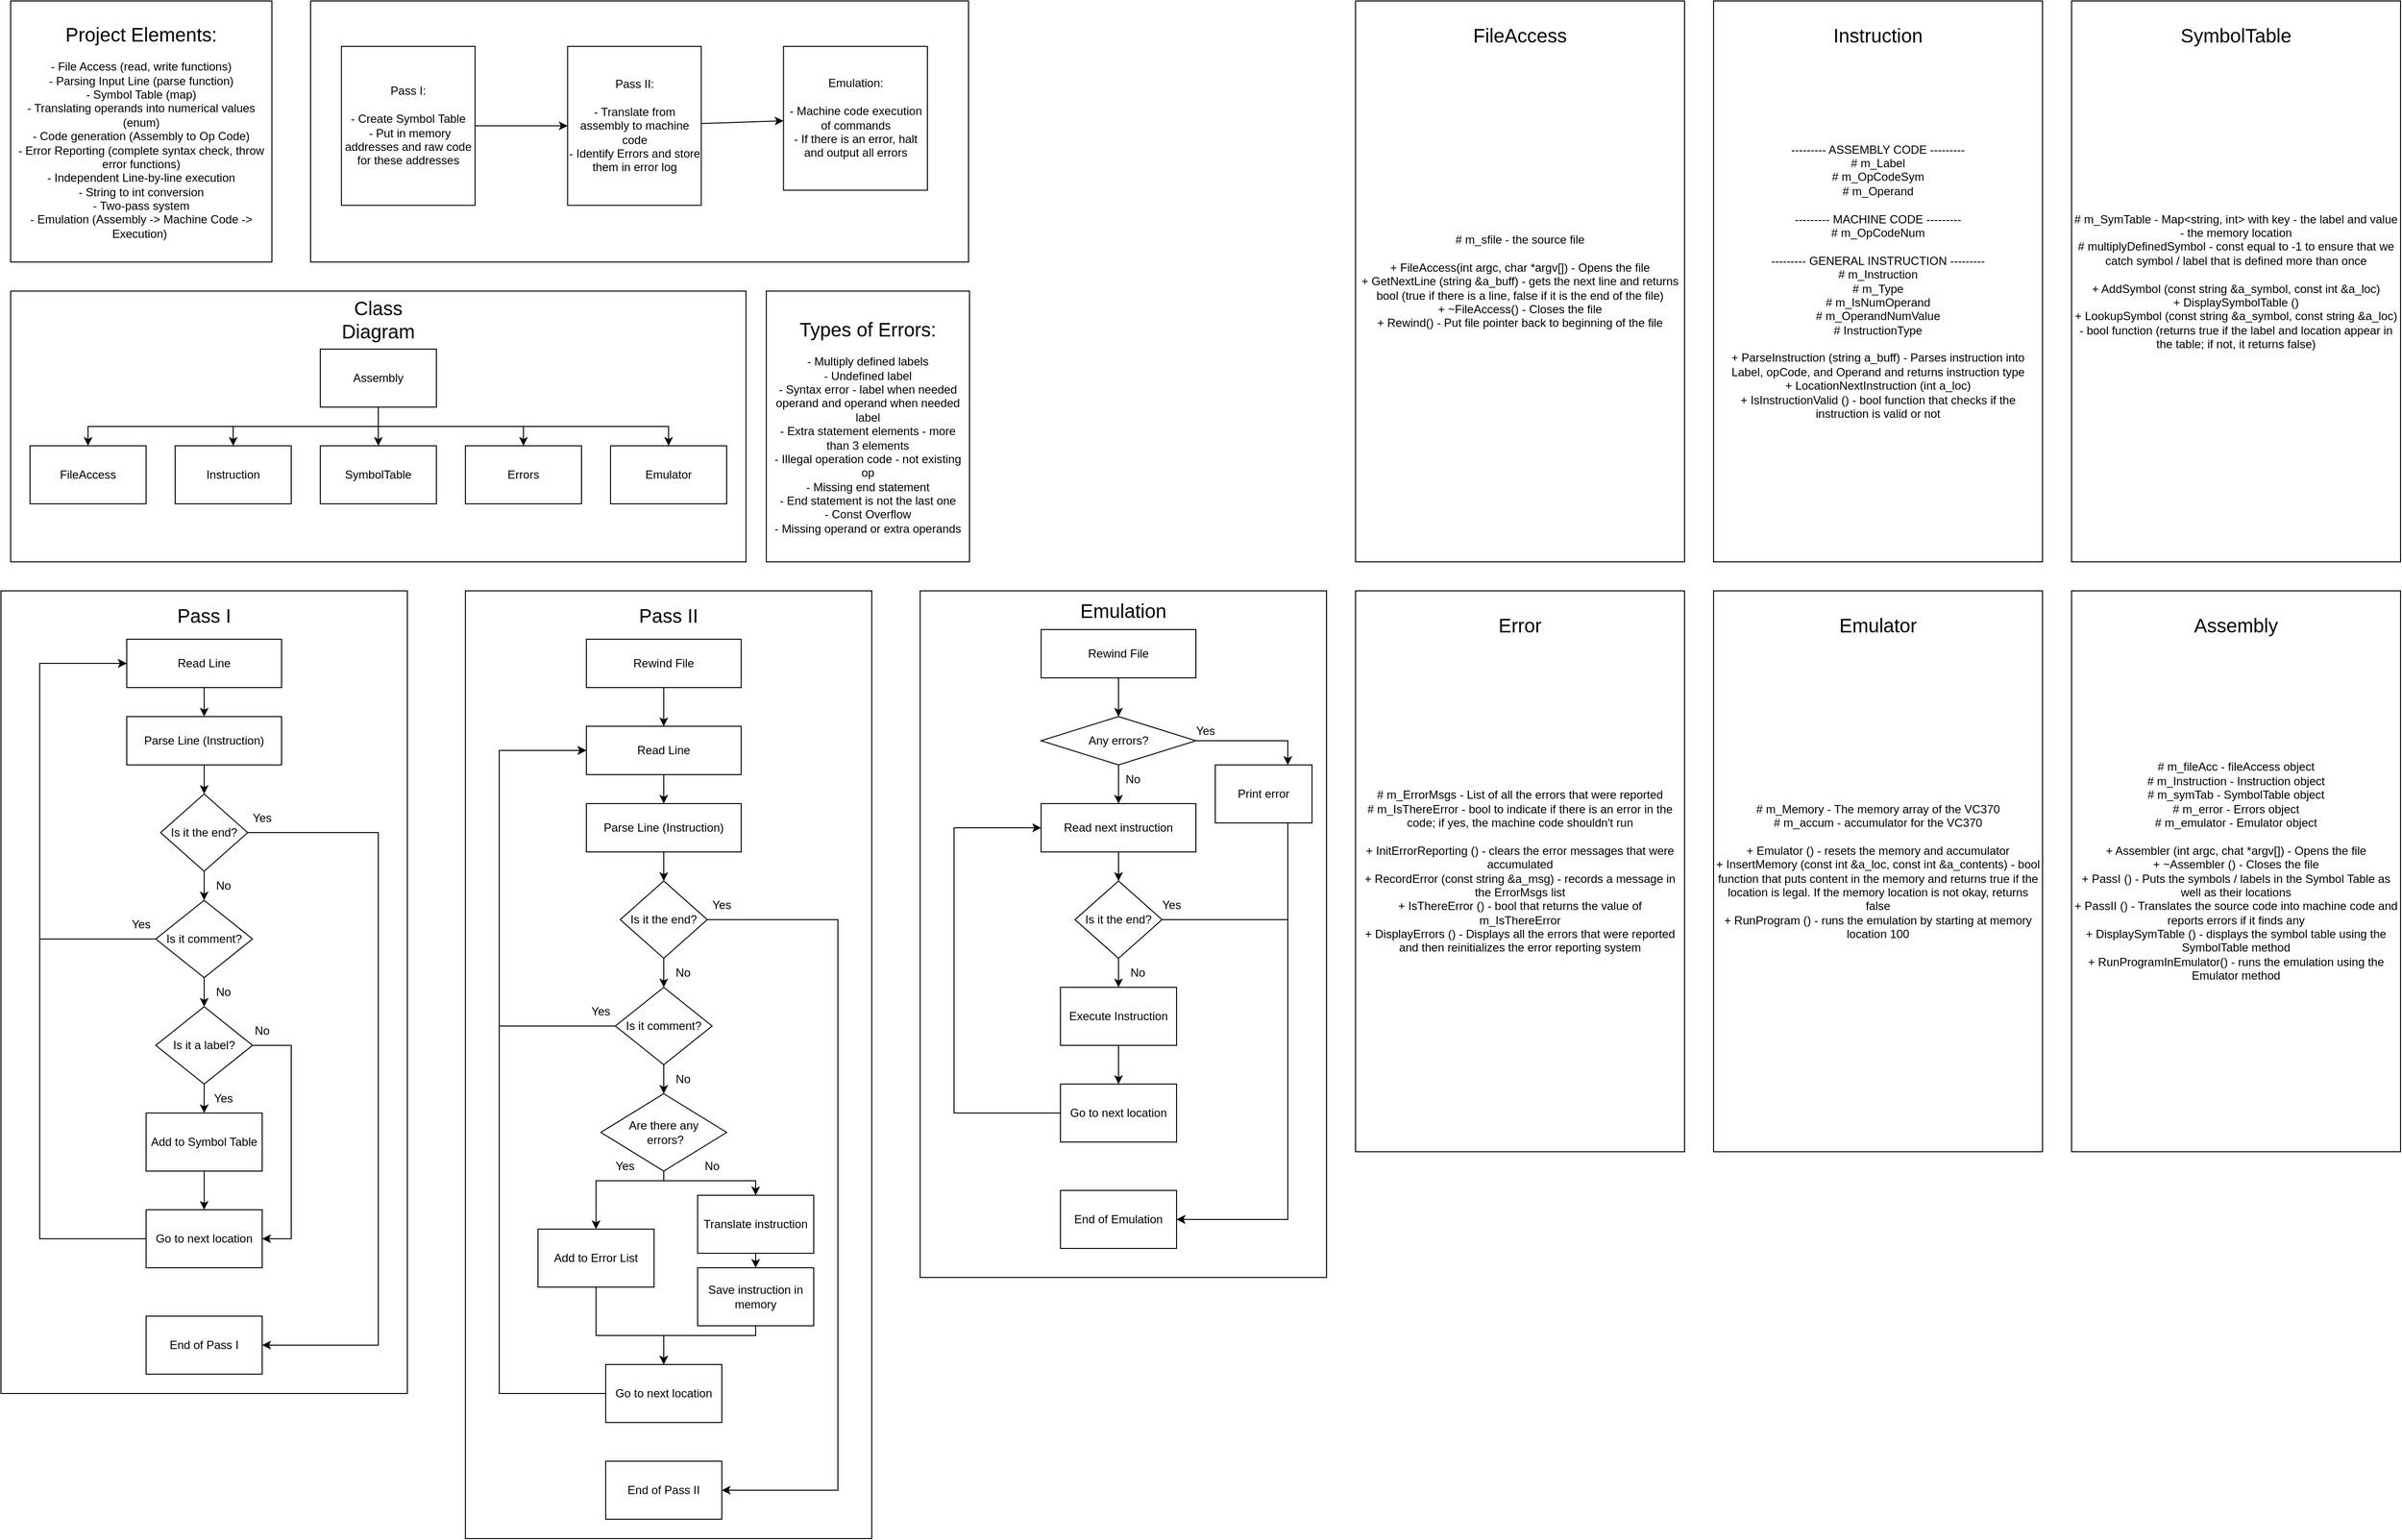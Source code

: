 <mxfile version="22.0.8" type="github">
  <diagram name="Page-1" id="WOOYxGxmAVnwyaf9KgKC">
    <mxGraphModel dx="2800" dy="1647" grid="1" gridSize="10" guides="1" tooltips="1" connect="1" arrows="1" fold="1" page="1" pageScale="1" pageWidth="850" pageHeight="1100" math="0" shadow="0">
      <root>
        <mxCell id="0" />
        <mxCell id="1" parent="0" />
        <mxCell id="BRLun8AiaISg7UxHLUC3-3" value="# m_sfile - the source file&lt;br&gt;&lt;br&gt;+ FileAccess(int argc, char *argv[]) - Opens the file&lt;br&gt;+ GetNextLine (string &amp;amp;a_buff) - gets the next line and returns bool (true if there is a line, false if it is the end of the file)&lt;br&gt;+ ~FileAccess() - Closes the file&lt;br&gt;+ Rewind() - Put file pointer back to beginning of the file&lt;br&gt;" style="rounded=0;whiteSpace=wrap;html=1;" vertex="1" parent="1">
          <mxGeometry x="1440" y="30" width="340" height="580" as="geometry" />
        </mxCell>
        <mxCell id="V5sZV8SHYDdwcoLCBRRb-1" value="&lt;font style=&quot;font-size: 20px;&quot;&gt;Project Elements:&lt;/font&gt;&lt;br&gt;&lt;br&gt;- File Access (read, write functions)&lt;br&gt;- Parsing Input Line (parse function)&lt;br&gt;- Symbol Table (map)&lt;br&gt;- Translating operands into numerical values (enum)&lt;br&gt;- Code generation (Assembly to Op Code)&lt;br&gt;- Error Reporting (complete syntax check, throw error functions)&lt;br&gt;- Independent Line-by-line execution&lt;br&gt;- String to int conversion&lt;br&gt;- Two-pass system&lt;br&gt;- Emulation (Assembly -&amp;gt; Machine Code -&amp;gt; Execution)&amp;nbsp;" style="whiteSpace=wrap;html=1;aspect=fixed;" parent="1" vertex="1">
          <mxGeometry x="50" y="30" width="270" height="270" as="geometry" />
        </mxCell>
        <mxCell id="qyVeD-U7BfDSGG9qNvsf-12" value="" style="group" parent="1" vertex="1" connectable="0">
          <mxGeometry x="50" y="330" width="760" height="280" as="geometry" />
        </mxCell>
        <mxCell id="xLAUctuhnyuc8-PmewIR-9" value="" style="rounded=0;whiteSpace=wrap;html=1;" parent="qyVeD-U7BfDSGG9qNvsf-12" vertex="1">
          <mxGeometry width="760" height="280" as="geometry" />
        </mxCell>
        <mxCell id="xLAUctuhnyuc8-PmewIR-10" value="&lt;font style=&quot;font-size: 20px;&quot;&gt;Class&lt;br style=&quot;font-size: 20px;&quot;&gt;Diagram&lt;/font&gt;" style="text;html=1;strokeColor=none;fillColor=none;align=center;verticalAlign=middle;whiteSpace=wrap;rounded=0;fontSize=20;" parent="qyVeD-U7BfDSGG9qNvsf-12" vertex="1">
          <mxGeometry x="345" y="14" width="70" height="30" as="geometry" />
        </mxCell>
        <mxCell id="qyVeD-U7BfDSGG9qNvsf-1" value="Assembly" style="rounded=0;whiteSpace=wrap;html=1;" parent="qyVeD-U7BfDSGG9qNvsf-12" vertex="1">
          <mxGeometry x="320" y="60" width="120" height="60" as="geometry" />
        </mxCell>
        <mxCell id="qyVeD-U7BfDSGG9qNvsf-2" value="FileAccess" style="rounded=0;whiteSpace=wrap;html=1;" parent="qyVeD-U7BfDSGG9qNvsf-12" vertex="1">
          <mxGeometry x="20" y="160" width="120" height="60" as="geometry" />
        </mxCell>
        <mxCell id="qyVeD-U7BfDSGG9qNvsf-3" value="Instruction" style="rounded=0;whiteSpace=wrap;html=1;" parent="qyVeD-U7BfDSGG9qNvsf-12" vertex="1">
          <mxGeometry x="170" y="160" width="120" height="60" as="geometry" />
        </mxCell>
        <mxCell id="qyVeD-U7BfDSGG9qNvsf-4" value="SymbolTable" style="rounded=0;whiteSpace=wrap;html=1;" parent="qyVeD-U7BfDSGG9qNvsf-12" vertex="1">
          <mxGeometry x="320" y="160" width="120" height="60" as="geometry" />
        </mxCell>
        <mxCell id="qyVeD-U7BfDSGG9qNvsf-5" value="Errors" style="rounded=0;whiteSpace=wrap;html=1;" parent="qyVeD-U7BfDSGG9qNvsf-12" vertex="1">
          <mxGeometry x="470" y="160" width="120" height="60" as="geometry" />
        </mxCell>
        <mxCell id="qyVeD-U7BfDSGG9qNvsf-6" value="Emulator" style="rounded=0;whiteSpace=wrap;html=1;" parent="qyVeD-U7BfDSGG9qNvsf-12" vertex="1">
          <mxGeometry x="620" y="160" width="120" height="60" as="geometry" />
        </mxCell>
        <mxCell id="qyVeD-U7BfDSGG9qNvsf-7" value="" style="endArrow=classic;html=1;rounded=0;exitX=0.5;exitY=1;exitDx=0;exitDy=0;entryX=0.5;entryY=0;entryDx=0;entryDy=0;" parent="qyVeD-U7BfDSGG9qNvsf-12" source="qyVeD-U7BfDSGG9qNvsf-1" target="qyVeD-U7BfDSGG9qNvsf-4" edge="1">
          <mxGeometry width="50" height="50" relative="1" as="geometry">
            <mxPoint x="460" y="190" as="sourcePoint" />
            <mxPoint x="510" y="140" as="targetPoint" />
          </mxGeometry>
        </mxCell>
        <mxCell id="qyVeD-U7BfDSGG9qNvsf-8" value="" style="endArrow=classic;html=1;rounded=0;entryX=0.5;entryY=0;entryDx=0;entryDy=0;exitX=0.5;exitY=1;exitDx=0;exitDy=0;" parent="qyVeD-U7BfDSGG9qNvsf-12" target="qyVeD-U7BfDSGG9qNvsf-6" edge="1" source="qyVeD-U7BfDSGG9qNvsf-1">
          <mxGeometry width="50" height="50" relative="1" as="geometry">
            <mxPoint x="380" y="110" as="sourcePoint" />
            <mxPoint x="535" y="160" as="targetPoint" />
            <Array as="points">
              <mxPoint x="380" y="140" />
              <mxPoint x="535" y="140" />
              <mxPoint x="680" y="140" />
            </Array>
          </mxGeometry>
        </mxCell>
        <mxCell id="qyVeD-U7BfDSGG9qNvsf-9" value="" style="endArrow=classic;html=1;rounded=0;entryX=0.5;entryY=0;entryDx=0;entryDy=0;" parent="qyVeD-U7BfDSGG9qNvsf-12" edge="1" source="qyVeD-U7BfDSGG9qNvsf-1">
          <mxGeometry width="50" height="50" relative="1" as="geometry">
            <mxPoint x="380" y="110" as="sourcePoint" />
            <mxPoint x="530" y="160" as="targetPoint" />
            <Array as="points">
              <mxPoint x="380" y="140" />
              <mxPoint x="530" y="140" />
            </Array>
          </mxGeometry>
        </mxCell>
        <mxCell id="qyVeD-U7BfDSGG9qNvsf-10" value="" style="endArrow=classic;html=1;rounded=0;exitX=0.5;exitY=1;exitDx=0;exitDy=0;entryX=0.5;entryY=0;entryDx=0;entryDy=0;" parent="qyVeD-U7BfDSGG9qNvsf-12" source="qyVeD-U7BfDSGG9qNvsf-1" target="qyVeD-U7BfDSGG9qNvsf-3" edge="1">
          <mxGeometry width="50" height="50" relative="1" as="geometry">
            <mxPoint x="400" y="130" as="sourcePoint" />
            <mxPoint x="550" y="180" as="targetPoint" />
            <Array as="points">
              <mxPoint x="380" y="140" />
              <mxPoint x="230" y="140" />
            </Array>
          </mxGeometry>
        </mxCell>
        <mxCell id="qyVeD-U7BfDSGG9qNvsf-11" value="" style="endArrow=classic;html=1;rounded=0;entryX=0.5;entryY=0;entryDx=0;entryDy=0;" parent="qyVeD-U7BfDSGG9qNvsf-12" target="qyVeD-U7BfDSGG9qNvsf-2" edge="1">
          <mxGeometry width="50" height="50" relative="1" as="geometry">
            <mxPoint x="380" y="120" as="sourcePoint" />
            <mxPoint x="230" y="160" as="targetPoint" />
            <Array as="points">
              <mxPoint x="380" y="140" />
              <mxPoint x="80" y="140" />
            </Array>
          </mxGeometry>
        </mxCell>
        <mxCell id="qyVeD-U7BfDSGG9qNvsf-13" value="" style="group" parent="1" vertex="1" connectable="0">
          <mxGeometry x="360" y="30" width="680" height="270" as="geometry" />
        </mxCell>
        <mxCell id="V5sZV8SHYDdwcoLCBRRb-43" value="" style="rounded=0;whiteSpace=wrap;html=1;" parent="qyVeD-U7BfDSGG9qNvsf-13" vertex="1">
          <mxGeometry width="680" height="270" as="geometry" />
        </mxCell>
        <mxCell id="V5sZV8SHYDdwcoLCBRRb-44" value="Pass I:&lt;br&gt;&lt;br&gt;- Create Symbol Table&lt;br&gt;&amp;nbsp;- Put in memory addresses and raw code for these addresses" style="rounded=0;whiteSpace=wrap;html=1;" parent="qyVeD-U7BfDSGG9qNvsf-13" vertex="1">
          <mxGeometry x="31.875" y="46.957" width="138.125" height="164.348" as="geometry" />
        </mxCell>
        <mxCell id="V5sZV8SHYDdwcoLCBRRb-45" value="Pass II:&lt;br&gt;&lt;br&gt;- Translate from assembly to machine code&lt;br&gt;- Identify Errors and store them in error log" style="rounded=0;whiteSpace=wrap;html=1;" parent="qyVeD-U7BfDSGG9qNvsf-13" vertex="1">
          <mxGeometry x="265.625" y="46.957" width="138.125" height="164.348" as="geometry" />
        </mxCell>
        <mxCell id="V5sZV8SHYDdwcoLCBRRb-46" value="" style="endArrow=classic;html=1;rounded=0;exitX=1;exitY=0.5;exitDx=0;exitDy=0;entryX=0;entryY=0.5;entryDx=0;entryDy=0;" parent="qyVeD-U7BfDSGG9qNvsf-13" source="V5sZV8SHYDdwcoLCBRRb-44" target="V5sZV8SHYDdwcoLCBRRb-45" edge="1">
          <mxGeometry width="50" height="50" relative="1" as="geometry">
            <mxPoint x="191.25" y="258.261" as="sourcePoint" />
            <mxPoint x="244.375" y="199.565" as="targetPoint" />
            <Array as="points" />
          </mxGeometry>
        </mxCell>
        <mxCell id="V5sZV8SHYDdwcoLCBRRb-47" value="" style="endArrow=classic;html=1;rounded=0;" parent="qyVeD-U7BfDSGG9qNvsf-13" source="V5sZV8SHYDdwcoLCBRRb-45" target="V5sZV8SHYDdwcoLCBRRb-48" edge="1">
          <mxGeometry width="50" height="50" relative="1" as="geometry">
            <mxPoint x="191.25" y="258.261" as="sourcePoint" />
            <mxPoint x="244.375" y="199.565" as="targetPoint" />
            <Array as="points" />
          </mxGeometry>
        </mxCell>
        <mxCell id="V5sZV8SHYDdwcoLCBRRb-48" value="Emulation:&lt;br&gt;&lt;br&gt;- Machine code execution of commands&lt;br&gt;- If there is an error, halt and output all errors" style="whiteSpace=wrap;html=1;aspect=fixed;" parent="qyVeD-U7BfDSGG9qNvsf-13" vertex="1">
          <mxGeometry x="488.75" y="46.957" width="148.75" height="148.75" as="geometry" />
        </mxCell>
        <mxCell id="qyVeD-U7BfDSGG9qNvsf-14" value="&lt;font style=&quot;font-size: 20px;&quot;&gt;Types of Errors:&lt;br&gt;&lt;/font&gt;&lt;br&gt;- Multiply defined labels&lt;br&gt;- Undefined label&lt;br&gt;- Syntax error - label when needed operand and operand when needed label&lt;br&gt;- Extra statement elements - more than 3 elements&lt;br&gt;- Illegal operation code - not existing op&lt;br&gt;- Missing end statement&lt;br&gt;- End statement is not the last one&lt;br&gt;- Const Overflow&lt;br&gt;- Missing operand or extra operands" style="rounded=0;whiteSpace=wrap;html=1;" parent="1" vertex="1">
          <mxGeometry x="831" y="330" width="210" height="280" as="geometry" />
        </mxCell>
        <mxCell id="qyVeD-U7BfDSGG9qNvsf-47" value="" style="group" parent="1" vertex="1" connectable="0">
          <mxGeometry x="40" y="640" width="420" height="830" as="geometry" />
        </mxCell>
        <mxCell id="qyVeD-U7BfDSGG9qNvsf-15" value="" style="rounded=0;whiteSpace=wrap;html=1;" parent="qyVeD-U7BfDSGG9qNvsf-47" vertex="1">
          <mxGeometry width="420" height="830" as="geometry" />
        </mxCell>
        <mxCell id="qyVeD-U7BfDSGG9qNvsf-17" value="Read Line" style="rounded=0;whiteSpace=wrap;html=1;" parent="qyVeD-U7BfDSGG9qNvsf-47" vertex="1">
          <mxGeometry x="130" y="50" width="160" height="50" as="geometry" />
        </mxCell>
        <mxCell id="qyVeD-U7BfDSGG9qNvsf-18" value="Pass I" style="text;html=1;strokeColor=none;fillColor=none;align=center;verticalAlign=middle;whiteSpace=wrap;rounded=0;fontSize=20;" parent="qyVeD-U7BfDSGG9qNvsf-47" vertex="1">
          <mxGeometry x="180" y="10" width="60" height="30" as="geometry" />
        </mxCell>
        <mxCell id="qyVeD-U7BfDSGG9qNvsf-19" value="" style="endArrow=classic;html=1;rounded=0;exitX=0.5;exitY=1;exitDx=0;exitDy=0;entryX=0.5;entryY=0;entryDx=0;entryDy=0;" parent="qyVeD-U7BfDSGG9qNvsf-47" source="qyVeD-U7BfDSGG9qNvsf-17" target="qyVeD-U7BfDSGG9qNvsf-20" edge="1">
          <mxGeometry width="50" height="50" relative="1" as="geometry">
            <mxPoint x="240" y="210" as="sourcePoint" />
            <mxPoint x="290" y="160" as="targetPoint" />
          </mxGeometry>
        </mxCell>
        <mxCell id="qyVeD-U7BfDSGG9qNvsf-20" value="Parse Line (Instruction)" style="rounded=0;whiteSpace=wrap;html=1;" parent="qyVeD-U7BfDSGG9qNvsf-47" vertex="1">
          <mxGeometry x="130" y="130" width="160" height="50" as="geometry" />
        </mxCell>
        <mxCell id="qyVeD-U7BfDSGG9qNvsf-21" value="Is it the end?" style="rhombus;whiteSpace=wrap;html=1;" parent="qyVeD-U7BfDSGG9qNvsf-47" vertex="1">
          <mxGeometry x="165" y="210" width="90" height="80" as="geometry" />
        </mxCell>
        <mxCell id="qyVeD-U7BfDSGG9qNvsf-22" value="" style="endArrow=classic;html=1;rounded=0;exitX=0.5;exitY=1;exitDx=0;exitDy=0;entryX=0.5;entryY=0;entryDx=0;entryDy=0;" parent="qyVeD-U7BfDSGG9qNvsf-47" source="qyVeD-U7BfDSGG9qNvsf-20" target="qyVeD-U7BfDSGG9qNvsf-21" edge="1">
          <mxGeometry width="50" height="50" relative="1" as="geometry">
            <mxPoint x="250" y="290" as="sourcePoint" />
            <mxPoint x="300" y="240" as="targetPoint" />
          </mxGeometry>
        </mxCell>
        <mxCell id="qyVeD-U7BfDSGG9qNvsf-23" value="" style="endArrow=classic;html=1;rounded=0;exitX=1;exitY=0.5;exitDx=0;exitDy=0;" parent="qyVeD-U7BfDSGG9qNvsf-47" source="qyVeD-U7BfDSGG9qNvsf-21" target="qyVeD-U7BfDSGG9qNvsf-24" edge="1">
          <mxGeometry width="50" height="50" relative="1" as="geometry">
            <mxPoint x="250" y="290" as="sourcePoint" />
            <mxPoint x="300" y="240" as="targetPoint" />
            <Array as="points">
              <mxPoint x="390" y="250" />
              <mxPoint x="390" y="780" />
            </Array>
          </mxGeometry>
        </mxCell>
        <mxCell id="qyVeD-U7BfDSGG9qNvsf-24" value="End of Pass I" style="rounded=0;whiteSpace=wrap;html=1;" parent="qyVeD-U7BfDSGG9qNvsf-47" vertex="1">
          <mxGeometry x="150" y="750" width="120" height="60" as="geometry" />
        </mxCell>
        <mxCell id="qyVeD-U7BfDSGG9qNvsf-25" value="" style="endArrow=classic;html=1;rounded=0;exitX=0.5;exitY=1;exitDx=0;exitDy=0;entryX=0.5;entryY=0;entryDx=0;entryDy=0;" parent="qyVeD-U7BfDSGG9qNvsf-47" source="qyVeD-U7BfDSGG9qNvsf-21" target="qyVeD-U7BfDSGG9qNvsf-26" edge="1">
          <mxGeometry width="50" height="50" relative="1" as="geometry">
            <mxPoint x="250" y="460" as="sourcePoint" />
            <mxPoint x="300" y="410" as="targetPoint" />
          </mxGeometry>
        </mxCell>
        <mxCell id="qyVeD-U7BfDSGG9qNvsf-26" value="Is it comment?" style="rhombus;whiteSpace=wrap;html=1;" parent="qyVeD-U7BfDSGG9qNvsf-47" vertex="1">
          <mxGeometry x="160" y="320" width="100" height="80" as="geometry" />
        </mxCell>
        <mxCell id="qyVeD-U7BfDSGG9qNvsf-28" value="" style="endArrow=classic;html=1;rounded=0;exitX=0;exitY=0.5;exitDx=0;exitDy=0;entryX=0;entryY=0.5;entryDx=0;entryDy=0;" parent="qyVeD-U7BfDSGG9qNvsf-47" source="qyVeD-U7BfDSGG9qNvsf-26" target="qyVeD-U7BfDSGG9qNvsf-17" edge="1">
          <mxGeometry width="50" height="50" relative="1" as="geometry">
            <mxPoint x="170" y="380" as="sourcePoint" />
            <mxPoint x="220" y="330" as="targetPoint" />
            <Array as="points">
              <mxPoint x="40" y="360" />
              <mxPoint x="40" y="75" />
            </Array>
          </mxGeometry>
        </mxCell>
        <mxCell id="qyVeD-U7BfDSGG9qNvsf-30" value="" style="endArrow=classic;html=1;rounded=0;entryX=0.5;entryY=0;entryDx=0;entryDy=0;exitX=0.5;exitY=1;exitDx=0;exitDy=0;" parent="qyVeD-U7BfDSGG9qNvsf-47" source="qyVeD-U7BfDSGG9qNvsf-26" target="qyVeD-U7BfDSGG9qNvsf-31" edge="1">
          <mxGeometry width="50" height="50" relative="1" as="geometry">
            <mxPoint x="180" y="430" as="sourcePoint" />
            <mxPoint x="210" y="430" as="targetPoint" />
          </mxGeometry>
        </mxCell>
        <mxCell id="qyVeD-U7BfDSGG9qNvsf-31" value="Is it a label?" style="rhombus;whiteSpace=wrap;html=1;" parent="qyVeD-U7BfDSGG9qNvsf-47" vertex="1">
          <mxGeometry x="160" y="430" width="100" height="80" as="geometry" />
        </mxCell>
        <mxCell id="qyVeD-U7BfDSGG9qNvsf-32" value="Add to Symbol Table" style="rounded=0;whiteSpace=wrap;html=1;" parent="qyVeD-U7BfDSGG9qNvsf-47" vertex="1">
          <mxGeometry x="150" y="540" width="120" height="60" as="geometry" />
        </mxCell>
        <mxCell id="qyVeD-U7BfDSGG9qNvsf-33" value="" style="endArrow=classic;html=1;rounded=0;entryX=0.5;entryY=0;entryDx=0;entryDy=0;exitX=0.5;exitY=1;exitDx=0;exitDy=0;" parent="qyVeD-U7BfDSGG9qNvsf-47" source="qyVeD-U7BfDSGG9qNvsf-31" target="qyVeD-U7BfDSGG9qNvsf-32" edge="1">
          <mxGeometry width="50" height="50" relative="1" as="geometry">
            <mxPoint x="140" y="580" as="sourcePoint" />
            <mxPoint x="190" y="530" as="targetPoint" />
          </mxGeometry>
        </mxCell>
        <mxCell id="qyVeD-U7BfDSGG9qNvsf-34" value="Go to next location" style="rounded=0;whiteSpace=wrap;html=1;" parent="qyVeD-U7BfDSGG9qNvsf-47" vertex="1">
          <mxGeometry x="150" y="640" width="120" height="60" as="geometry" />
        </mxCell>
        <mxCell id="qyVeD-U7BfDSGG9qNvsf-35" value="" style="endArrow=classic;html=1;rounded=0;entryX=0.5;entryY=0;entryDx=0;entryDy=0;exitX=0.5;exitY=1;exitDx=0;exitDy=0;" parent="qyVeD-U7BfDSGG9qNvsf-47" source="qyVeD-U7BfDSGG9qNvsf-32" target="qyVeD-U7BfDSGG9qNvsf-34" edge="1">
          <mxGeometry width="50" height="50" relative="1" as="geometry">
            <mxPoint x="140" y="520" as="sourcePoint" />
            <mxPoint x="190" y="470" as="targetPoint" />
          </mxGeometry>
        </mxCell>
        <mxCell id="qyVeD-U7BfDSGG9qNvsf-36" value="" style="endArrow=classic;html=1;rounded=0;entryX=1;entryY=0.5;entryDx=0;entryDy=0;exitX=1;exitY=0.5;exitDx=0;exitDy=0;" parent="qyVeD-U7BfDSGG9qNvsf-47" source="qyVeD-U7BfDSGG9qNvsf-31" target="qyVeD-U7BfDSGG9qNvsf-34" edge="1">
          <mxGeometry width="50" height="50" relative="1" as="geometry">
            <mxPoint x="140" y="520" as="sourcePoint" />
            <mxPoint x="190" y="470" as="targetPoint" />
            <Array as="points">
              <mxPoint x="300" y="470" />
              <mxPoint x="300" y="670" />
            </Array>
          </mxGeometry>
        </mxCell>
        <mxCell id="qyVeD-U7BfDSGG9qNvsf-37" value="" style="endArrow=classic;html=1;rounded=0;entryX=0;entryY=0.5;entryDx=0;entryDy=0;exitX=0;exitY=0.5;exitDx=0;exitDy=0;" parent="qyVeD-U7BfDSGG9qNvsf-47" source="qyVeD-U7BfDSGG9qNvsf-34" target="qyVeD-U7BfDSGG9qNvsf-17" edge="1">
          <mxGeometry width="50" height="50" relative="1" as="geometry">
            <mxPoint x="140" y="520" as="sourcePoint" />
            <mxPoint x="40" y="360" as="targetPoint" />
            <Array as="points">
              <mxPoint x="40" y="670" />
              <mxPoint x="40" y="75" />
            </Array>
          </mxGeometry>
        </mxCell>
        <mxCell id="qyVeD-U7BfDSGG9qNvsf-38" value="No" style="text;html=1;strokeColor=none;fillColor=none;align=center;verticalAlign=middle;whiteSpace=wrap;rounded=0;" parent="qyVeD-U7BfDSGG9qNvsf-47" vertex="1">
          <mxGeometry x="200" y="290" width="60" height="30" as="geometry" />
        </mxCell>
        <mxCell id="qyVeD-U7BfDSGG9qNvsf-39" value="No" style="text;html=1;strokeColor=none;fillColor=none;align=center;verticalAlign=middle;whiteSpace=wrap;rounded=0;" parent="qyVeD-U7BfDSGG9qNvsf-47" vertex="1">
          <mxGeometry x="200" y="400" width="60" height="30" as="geometry" />
        </mxCell>
        <mxCell id="qyVeD-U7BfDSGG9qNvsf-40" value="No" style="text;html=1;strokeColor=none;fillColor=none;align=center;verticalAlign=middle;whiteSpace=wrap;rounded=0;" parent="qyVeD-U7BfDSGG9qNvsf-47" vertex="1">
          <mxGeometry x="240" y="440" width="60" height="30" as="geometry" />
        </mxCell>
        <mxCell id="qyVeD-U7BfDSGG9qNvsf-41" value="Yes" style="text;html=1;strokeColor=none;fillColor=none;align=center;verticalAlign=middle;whiteSpace=wrap;rounded=0;" parent="qyVeD-U7BfDSGG9qNvsf-47" vertex="1">
          <mxGeometry x="240" y="220" width="60" height="30" as="geometry" />
        </mxCell>
        <mxCell id="qyVeD-U7BfDSGG9qNvsf-43" value="Yes" style="text;html=1;strokeColor=none;fillColor=none;align=center;verticalAlign=middle;whiteSpace=wrap;rounded=0;" parent="qyVeD-U7BfDSGG9qNvsf-47" vertex="1">
          <mxGeometry x="200" y="510" width="60" height="30" as="geometry" />
        </mxCell>
        <mxCell id="qyVeD-U7BfDSGG9qNvsf-45" style="edgeStyle=orthogonalEdgeStyle;rounded=0;orthogonalLoop=1;jettySize=auto;html=1;exitX=0.5;exitY=1;exitDx=0;exitDy=0;" parent="qyVeD-U7BfDSGG9qNvsf-47" source="qyVeD-U7BfDSGG9qNvsf-43" target="qyVeD-U7BfDSGG9qNvsf-43" edge="1">
          <mxGeometry relative="1" as="geometry" />
        </mxCell>
        <mxCell id="qyVeD-U7BfDSGG9qNvsf-46" value="Yes" style="text;html=1;strokeColor=none;fillColor=none;align=center;verticalAlign=middle;whiteSpace=wrap;rounded=0;" parent="qyVeD-U7BfDSGG9qNvsf-47" vertex="1">
          <mxGeometry x="115" y="330" width="60" height="30" as="geometry" />
        </mxCell>
        <mxCell id="qyVeD-U7BfDSGG9qNvsf-167" value="" style="group" parent="1" vertex="1" connectable="0">
          <mxGeometry x="520" y="640" width="420" height="980" as="geometry" />
        </mxCell>
        <mxCell id="qyVeD-U7BfDSGG9qNvsf-137" value="" style="rounded=0;whiteSpace=wrap;html=1;container=0;" parent="qyVeD-U7BfDSGG9qNvsf-167" vertex="1">
          <mxGeometry width="420" height="980" as="geometry" />
        </mxCell>
        <mxCell id="qyVeD-U7BfDSGG9qNvsf-138" value="Read Line" style="rounded=0;whiteSpace=wrap;html=1;container=0;" parent="qyVeD-U7BfDSGG9qNvsf-167" vertex="1">
          <mxGeometry x="125" y="140" width="160" height="50" as="geometry" />
        </mxCell>
        <mxCell id="qyVeD-U7BfDSGG9qNvsf-139" value="&lt;font style=&quot;font-size: 20px;&quot;&gt;Pass II&lt;/font&gt;" style="text;html=1;strokeColor=none;fillColor=none;align=center;verticalAlign=middle;whiteSpace=wrap;rounded=0;container=0;" parent="qyVeD-U7BfDSGG9qNvsf-167" vertex="1">
          <mxGeometry x="175" y="10" width="70" height="30" as="geometry" />
        </mxCell>
        <mxCell id="qyVeD-U7BfDSGG9qNvsf-140" value="" style="endArrow=classic;html=1;rounded=0;exitX=0.5;exitY=1;exitDx=0;exitDy=0;entryX=0.5;entryY=0;entryDx=0;entryDy=0;" parent="qyVeD-U7BfDSGG9qNvsf-167" source="qyVeD-U7BfDSGG9qNvsf-138" target="qyVeD-U7BfDSGG9qNvsf-141" edge="1">
          <mxGeometry width="50" height="50" relative="1" as="geometry">
            <mxPoint x="235" y="300" as="sourcePoint" />
            <mxPoint x="285" y="250" as="targetPoint" />
          </mxGeometry>
        </mxCell>
        <mxCell id="qyVeD-U7BfDSGG9qNvsf-141" value="Parse Line (Instruction)" style="rounded=0;whiteSpace=wrap;html=1;container=0;" parent="qyVeD-U7BfDSGG9qNvsf-167" vertex="1">
          <mxGeometry x="125" y="220" width="160" height="50" as="geometry" />
        </mxCell>
        <mxCell id="qyVeD-U7BfDSGG9qNvsf-142" value="Is it the end?" style="rhombus;whiteSpace=wrap;html=1;container=0;" parent="qyVeD-U7BfDSGG9qNvsf-167" vertex="1">
          <mxGeometry x="160" y="300" width="90" height="80" as="geometry" />
        </mxCell>
        <mxCell id="qyVeD-U7BfDSGG9qNvsf-143" value="" style="endArrow=classic;html=1;rounded=0;exitX=0.5;exitY=1;exitDx=0;exitDy=0;entryX=0.5;entryY=0;entryDx=0;entryDy=0;" parent="qyVeD-U7BfDSGG9qNvsf-167" source="qyVeD-U7BfDSGG9qNvsf-141" target="qyVeD-U7BfDSGG9qNvsf-142" edge="1">
          <mxGeometry width="50" height="50" relative="1" as="geometry">
            <mxPoint x="245" y="380" as="sourcePoint" />
            <mxPoint x="295" y="330" as="targetPoint" />
          </mxGeometry>
        </mxCell>
        <mxCell id="qyVeD-U7BfDSGG9qNvsf-144" value="" style="endArrow=classic;html=1;rounded=0;exitX=1;exitY=0.5;exitDx=0;exitDy=0;" parent="qyVeD-U7BfDSGG9qNvsf-167" source="qyVeD-U7BfDSGG9qNvsf-142" target="qyVeD-U7BfDSGG9qNvsf-145" edge="1">
          <mxGeometry width="50" height="50" relative="1" as="geometry">
            <mxPoint x="245" y="380" as="sourcePoint" />
            <mxPoint x="295" y="330" as="targetPoint" />
            <Array as="points">
              <mxPoint x="385" y="340" />
              <mxPoint x="385" y="930" />
            </Array>
          </mxGeometry>
        </mxCell>
        <mxCell id="qyVeD-U7BfDSGG9qNvsf-145" value="End of Pass II" style="rounded=0;whiteSpace=wrap;html=1;container=0;" parent="qyVeD-U7BfDSGG9qNvsf-167" vertex="1">
          <mxGeometry x="145" y="900" width="120" height="60" as="geometry" />
        </mxCell>
        <mxCell id="qyVeD-U7BfDSGG9qNvsf-146" value="" style="endArrow=classic;html=1;rounded=0;exitX=0.5;exitY=1;exitDx=0;exitDy=0;entryX=0.5;entryY=0;entryDx=0;entryDy=0;" parent="qyVeD-U7BfDSGG9qNvsf-167" source="qyVeD-U7BfDSGG9qNvsf-142" target="qyVeD-U7BfDSGG9qNvsf-147" edge="1">
          <mxGeometry width="50" height="50" relative="1" as="geometry">
            <mxPoint x="245" y="550" as="sourcePoint" />
            <mxPoint x="295" y="500" as="targetPoint" />
          </mxGeometry>
        </mxCell>
        <mxCell id="qyVeD-U7BfDSGG9qNvsf-147" value="Is it comment?" style="rhombus;whiteSpace=wrap;html=1;container=0;" parent="qyVeD-U7BfDSGG9qNvsf-167" vertex="1">
          <mxGeometry x="155" y="410" width="100" height="80" as="geometry" />
        </mxCell>
        <mxCell id="qyVeD-U7BfDSGG9qNvsf-148" value="" style="endArrow=classic;html=1;rounded=0;exitX=0;exitY=0.5;exitDx=0;exitDy=0;entryX=0;entryY=0.5;entryDx=0;entryDy=0;" parent="qyVeD-U7BfDSGG9qNvsf-167" source="qyVeD-U7BfDSGG9qNvsf-147" target="qyVeD-U7BfDSGG9qNvsf-138" edge="1">
          <mxGeometry width="50" height="50" relative="1" as="geometry">
            <mxPoint x="165" y="470" as="sourcePoint" />
            <mxPoint x="215" y="420" as="targetPoint" />
            <Array as="points">
              <mxPoint x="35" y="450" />
              <mxPoint x="35" y="165" />
            </Array>
          </mxGeometry>
        </mxCell>
        <mxCell id="qyVeD-U7BfDSGG9qNvsf-149" value="" style="endArrow=classic;html=1;rounded=0;entryX=0.5;entryY=0;entryDx=0;entryDy=0;exitX=0.5;exitY=1;exitDx=0;exitDy=0;" parent="qyVeD-U7BfDSGG9qNvsf-167" source="qyVeD-U7BfDSGG9qNvsf-147" target="qyVeD-U7BfDSGG9qNvsf-150" edge="1">
          <mxGeometry width="50" height="50" relative="1" as="geometry">
            <mxPoint x="175" y="520" as="sourcePoint" />
            <mxPoint x="205" y="520" as="targetPoint" />
          </mxGeometry>
        </mxCell>
        <mxCell id="qyVeD-U7BfDSGG9qNvsf-150" value="Are there any&lt;br&gt;&amp;nbsp;errors?" style="rhombus;whiteSpace=wrap;html=1;container=0;" parent="qyVeD-U7BfDSGG9qNvsf-167" vertex="1">
          <mxGeometry x="140" y="520" width="130" height="80" as="geometry" />
        </mxCell>
        <mxCell id="qyVeD-U7BfDSGG9qNvsf-151" value="Add to Error List" style="rounded=0;whiteSpace=wrap;html=1;container=0;" parent="qyVeD-U7BfDSGG9qNvsf-167" vertex="1">
          <mxGeometry x="75" y="660" width="120" height="60" as="geometry" />
        </mxCell>
        <mxCell id="qyVeD-U7BfDSGG9qNvsf-152" value="" style="endArrow=classic;html=1;rounded=0;entryX=0.5;entryY=0;entryDx=0;entryDy=0;exitX=0.5;exitY=1;exitDx=0;exitDy=0;" parent="qyVeD-U7BfDSGG9qNvsf-167" source="qyVeD-U7BfDSGG9qNvsf-150" target="qyVeD-U7BfDSGG9qNvsf-151" edge="1">
          <mxGeometry width="50" height="50" relative="1" as="geometry">
            <mxPoint x="135" y="670" as="sourcePoint" />
            <mxPoint x="185" y="620" as="targetPoint" />
            <Array as="points">
              <mxPoint x="205" y="610" />
              <mxPoint x="135" y="610" />
            </Array>
          </mxGeometry>
        </mxCell>
        <mxCell id="qyVeD-U7BfDSGG9qNvsf-153" value="Go to next location" style="rounded=0;whiteSpace=wrap;html=1;container=0;" parent="qyVeD-U7BfDSGG9qNvsf-167" vertex="1">
          <mxGeometry x="145" y="800" width="120" height="60" as="geometry" />
        </mxCell>
        <mxCell id="qyVeD-U7BfDSGG9qNvsf-154" value="" style="endArrow=classic;html=1;rounded=0;entryX=0.5;entryY=0;entryDx=0;entryDy=0;exitX=0.5;exitY=1;exitDx=0;exitDy=0;" parent="qyVeD-U7BfDSGG9qNvsf-167" source="qyVeD-U7BfDSGG9qNvsf-151" target="qyVeD-U7BfDSGG9qNvsf-153" edge="1">
          <mxGeometry width="50" height="50" relative="1" as="geometry">
            <mxPoint x="135" y="610" as="sourcePoint" />
            <mxPoint x="185" y="560" as="targetPoint" />
            <Array as="points">
              <mxPoint x="135" y="770" />
              <mxPoint x="205" y="770" />
            </Array>
          </mxGeometry>
        </mxCell>
        <mxCell id="qyVeD-U7BfDSGG9qNvsf-155" value="" style="endArrow=classic;html=1;rounded=0;exitX=0.5;exitY=1;exitDx=0;exitDy=0;entryX=0.5;entryY=0;entryDx=0;entryDy=0;" parent="qyVeD-U7BfDSGG9qNvsf-167" source="qyVeD-U7BfDSGG9qNvsf-236" target="qyVeD-U7BfDSGG9qNvsf-153" edge="1">
          <mxGeometry width="50" height="50" relative="1" as="geometry">
            <mxPoint x="135" y="610" as="sourcePoint" />
            <mxPoint x="200" y="770" as="targetPoint" />
            <Array as="points">
              <mxPoint x="300" y="770" />
              <mxPoint x="205" y="770" />
            </Array>
          </mxGeometry>
        </mxCell>
        <mxCell id="qyVeD-U7BfDSGG9qNvsf-156" value="" style="endArrow=classic;html=1;rounded=0;entryX=0;entryY=0.5;entryDx=0;entryDy=0;exitX=0;exitY=0.5;exitDx=0;exitDy=0;" parent="qyVeD-U7BfDSGG9qNvsf-167" source="qyVeD-U7BfDSGG9qNvsf-153" target="qyVeD-U7BfDSGG9qNvsf-138" edge="1">
          <mxGeometry width="50" height="50" relative="1" as="geometry">
            <mxPoint x="135" y="610" as="sourcePoint" />
            <mxPoint x="35" y="450" as="targetPoint" />
            <Array as="points">
              <mxPoint x="35" y="830" />
              <mxPoint x="35" y="165" />
            </Array>
          </mxGeometry>
        </mxCell>
        <mxCell id="qyVeD-U7BfDSGG9qNvsf-157" value="No" style="text;html=1;strokeColor=none;fillColor=none;align=center;verticalAlign=middle;whiteSpace=wrap;rounded=0;container=0;" parent="qyVeD-U7BfDSGG9qNvsf-167" vertex="1">
          <mxGeometry x="195" y="380" width="60" height="30" as="geometry" />
        </mxCell>
        <mxCell id="qyVeD-U7BfDSGG9qNvsf-158" value="No" style="text;html=1;strokeColor=none;fillColor=none;align=center;verticalAlign=middle;whiteSpace=wrap;rounded=0;container=0;" parent="qyVeD-U7BfDSGG9qNvsf-167" vertex="1">
          <mxGeometry x="195" y="490" width="60" height="30" as="geometry" />
        </mxCell>
        <mxCell id="qyVeD-U7BfDSGG9qNvsf-202" style="edgeStyle=orthogonalEdgeStyle;rounded=0;orthogonalLoop=1;jettySize=auto;html=1;exitX=0.5;exitY=1;exitDx=0;exitDy=0;entryX=0.5;entryY=0;entryDx=0;entryDy=0;" parent="qyVeD-U7BfDSGG9qNvsf-167" source="qyVeD-U7BfDSGG9qNvsf-150" target="qyVeD-U7BfDSGG9qNvsf-200" edge="1">
          <mxGeometry relative="1" as="geometry">
            <Array as="points">
              <mxPoint x="205" y="610" />
              <mxPoint x="300" y="610" />
            </Array>
          </mxGeometry>
        </mxCell>
        <mxCell id="qyVeD-U7BfDSGG9qNvsf-159" value="No" style="text;html=1;strokeColor=none;fillColor=none;align=center;verticalAlign=middle;whiteSpace=wrap;rounded=0;container=0;" parent="qyVeD-U7BfDSGG9qNvsf-167" vertex="1">
          <mxGeometry x="225" y="580" width="60" height="30" as="geometry" />
        </mxCell>
        <mxCell id="qyVeD-U7BfDSGG9qNvsf-160" value="Yes" style="text;html=1;strokeColor=none;fillColor=none;align=center;verticalAlign=middle;whiteSpace=wrap;rounded=0;container=0;" parent="qyVeD-U7BfDSGG9qNvsf-167" vertex="1">
          <mxGeometry x="235" y="310" width="60" height="30" as="geometry" />
        </mxCell>
        <mxCell id="qyVeD-U7BfDSGG9qNvsf-161" value="Yes" style="text;html=1;strokeColor=none;fillColor=none;align=center;verticalAlign=middle;whiteSpace=wrap;rounded=0;container=0;" parent="qyVeD-U7BfDSGG9qNvsf-167" vertex="1">
          <mxGeometry x="135" y="580" width="60" height="30" as="geometry" />
        </mxCell>
        <mxCell id="qyVeD-U7BfDSGG9qNvsf-163" style="edgeStyle=orthogonalEdgeStyle;rounded=0;orthogonalLoop=1;jettySize=auto;html=1;exitX=0.5;exitY=1;exitDx=0;exitDy=0;" parent="qyVeD-U7BfDSGG9qNvsf-167" source="qyVeD-U7BfDSGG9qNvsf-161" target="qyVeD-U7BfDSGG9qNvsf-161" edge="1">
          <mxGeometry relative="1" as="geometry" />
        </mxCell>
        <mxCell id="qyVeD-U7BfDSGG9qNvsf-164" value="Yes" style="text;html=1;strokeColor=none;fillColor=none;align=center;verticalAlign=middle;whiteSpace=wrap;rounded=0;container=0;" parent="qyVeD-U7BfDSGG9qNvsf-167" vertex="1">
          <mxGeometry x="110" y="420" width="60" height="30" as="geometry" />
        </mxCell>
        <mxCell id="qyVeD-U7BfDSGG9qNvsf-199" style="edgeStyle=orthogonalEdgeStyle;rounded=0;orthogonalLoop=1;jettySize=auto;html=1;exitX=0.5;exitY=1;exitDx=0;exitDy=0;entryX=0.5;entryY=0;entryDx=0;entryDy=0;" parent="qyVeD-U7BfDSGG9qNvsf-167" source="qyVeD-U7BfDSGG9qNvsf-197" target="qyVeD-U7BfDSGG9qNvsf-138" edge="1">
          <mxGeometry relative="1" as="geometry" />
        </mxCell>
        <mxCell id="qyVeD-U7BfDSGG9qNvsf-197" value="Rewind File" style="rounded=0;whiteSpace=wrap;html=1;" parent="qyVeD-U7BfDSGG9qNvsf-167" vertex="1">
          <mxGeometry x="125" y="50" width="160" height="50" as="geometry" />
        </mxCell>
        <mxCell id="qyVeD-U7BfDSGG9qNvsf-200" value="Translate instruction" style="rounded=0;whiteSpace=wrap;html=1;" parent="qyVeD-U7BfDSGG9qNvsf-167" vertex="1">
          <mxGeometry x="240" y="625" width="120" height="60" as="geometry" />
        </mxCell>
        <mxCell id="qyVeD-U7BfDSGG9qNvsf-236" value="Save instruction in memory" style="rounded=0;whiteSpace=wrap;html=1;" parent="qyVeD-U7BfDSGG9qNvsf-167" vertex="1">
          <mxGeometry x="240" y="700" width="120" height="60" as="geometry" />
        </mxCell>
        <mxCell id="qyVeD-U7BfDSGG9qNvsf-238" value="" style="endArrow=classic;html=1;rounded=0;exitX=0.5;exitY=1;exitDx=0;exitDy=0;entryX=0.5;entryY=0;entryDx=0;entryDy=0;" parent="qyVeD-U7BfDSGG9qNvsf-167" source="qyVeD-U7BfDSGG9qNvsf-200" target="qyVeD-U7BfDSGG9qNvsf-236" edge="1">
          <mxGeometry width="50" height="50" relative="1" as="geometry">
            <mxPoint x="330" y="690" as="sourcePoint" />
            <mxPoint x="380" y="640" as="targetPoint" />
          </mxGeometry>
        </mxCell>
        <mxCell id="qyVeD-U7BfDSGG9qNvsf-203" value="" style="group;fontSize=20;" parent="1" vertex="1" connectable="0">
          <mxGeometry x="990" y="640" width="420" height="980" as="geometry" />
        </mxCell>
        <mxCell id="qyVeD-U7BfDSGG9qNvsf-204" value="" style="rounded=0;whiteSpace=wrap;html=1;container=0;" parent="qyVeD-U7BfDSGG9qNvsf-203" vertex="1">
          <mxGeometry width="420" height="710" as="geometry" />
        </mxCell>
        <mxCell id="qyVeD-U7BfDSGG9qNvsf-205" value="Any errors?" style="rounded=0;whiteSpace=wrap;html=1;container=0;shape=rhombus;perimeter=rhombusPerimeter;" parent="qyVeD-U7BfDSGG9qNvsf-203" vertex="1">
          <mxGeometry x="125" y="130" width="160" height="50" as="geometry" />
        </mxCell>
        <mxCell id="qyVeD-U7BfDSGG9qNvsf-206" value="Emulation" style="text;html=1;strokeColor=none;fillColor=none;align=center;verticalAlign=middle;whiteSpace=wrap;rounded=0;container=0;fontSize=20;" parent="qyVeD-U7BfDSGG9qNvsf-203" vertex="1">
          <mxGeometry x="170" y="5" width="80" height="30" as="geometry" />
        </mxCell>
        <mxCell id="qyVeD-U7BfDSGG9qNvsf-207" value="" style="endArrow=classic;html=1;rounded=0;exitX=0.5;exitY=1;exitDx=0;exitDy=0;entryX=0.5;entryY=0;entryDx=0;entryDy=0;" parent="qyVeD-U7BfDSGG9qNvsf-203" source="qyVeD-U7BfDSGG9qNvsf-205" target="qyVeD-U7BfDSGG9qNvsf-208" edge="1">
          <mxGeometry width="50" height="50" relative="1" as="geometry">
            <mxPoint x="235" y="300" as="sourcePoint" />
            <mxPoint x="285" y="250" as="targetPoint" />
          </mxGeometry>
        </mxCell>
        <mxCell id="qyVeD-U7BfDSGG9qNvsf-208" value="Read next instruction" style="rounded=0;whiteSpace=wrap;html=1;container=0;" parent="qyVeD-U7BfDSGG9qNvsf-203" vertex="1">
          <mxGeometry x="125" y="220" width="160" height="50" as="geometry" />
        </mxCell>
        <mxCell id="qyVeD-U7BfDSGG9qNvsf-209" value="Is it the end?" style="rhombus;whiteSpace=wrap;html=1;container=0;" parent="qyVeD-U7BfDSGG9qNvsf-203" vertex="1">
          <mxGeometry x="160" y="300" width="90" height="80" as="geometry" />
        </mxCell>
        <mxCell id="qyVeD-U7BfDSGG9qNvsf-210" value="" style="endArrow=classic;html=1;rounded=0;exitX=0.5;exitY=1;exitDx=0;exitDy=0;entryX=0.5;entryY=0;entryDx=0;entryDy=0;" parent="qyVeD-U7BfDSGG9qNvsf-203" source="qyVeD-U7BfDSGG9qNvsf-208" target="qyVeD-U7BfDSGG9qNvsf-209" edge="1">
          <mxGeometry width="50" height="50" relative="1" as="geometry">
            <mxPoint x="245" y="380" as="sourcePoint" />
            <mxPoint x="295" y="330" as="targetPoint" />
          </mxGeometry>
        </mxCell>
        <mxCell id="qyVeD-U7BfDSGG9qNvsf-212" value="End of Emulation" style="rounded=0;whiteSpace=wrap;html=1;container=0;" parent="qyVeD-U7BfDSGG9qNvsf-203" vertex="1">
          <mxGeometry x="145" y="620" width="120" height="60" as="geometry" />
        </mxCell>
        <mxCell id="qyVeD-U7BfDSGG9qNvsf-213" value="" style="endArrow=classic;html=1;rounded=0;exitX=0.5;exitY=1;exitDx=0;exitDy=0;entryX=0.5;entryY=0;entryDx=0;entryDy=0;" parent="qyVeD-U7BfDSGG9qNvsf-203" source="qyVeD-U7BfDSGG9qNvsf-209" edge="1">
          <mxGeometry width="50" height="50" relative="1" as="geometry">
            <mxPoint x="245" y="550" as="sourcePoint" />
            <mxPoint x="205" y="410" as="targetPoint" />
          </mxGeometry>
        </mxCell>
        <mxCell id="qyVeD-U7BfDSGG9qNvsf-220" value="Go to next location" style="rounded=0;whiteSpace=wrap;html=1;container=0;" parent="qyVeD-U7BfDSGG9qNvsf-203" vertex="1">
          <mxGeometry x="145" y="510" width="120" height="60" as="geometry" />
        </mxCell>
        <mxCell id="qyVeD-U7BfDSGG9qNvsf-223" value="" style="endArrow=classic;html=1;rounded=0;entryX=0;entryY=0.5;entryDx=0;entryDy=0;exitX=0;exitY=0.5;exitDx=0;exitDy=0;" parent="qyVeD-U7BfDSGG9qNvsf-203" source="qyVeD-U7BfDSGG9qNvsf-220" target="qyVeD-U7BfDSGG9qNvsf-208" edge="1">
          <mxGeometry width="50" height="50" relative="1" as="geometry">
            <mxPoint x="135" y="610" as="sourcePoint" />
            <mxPoint x="35" y="450" as="targetPoint" />
            <Array as="points">
              <mxPoint x="35" y="540" />
              <mxPoint x="35" y="245" />
            </Array>
          </mxGeometry>
        </mxCell>
        <mxCell id="qyVeD-U7BfDSGG9qNvsf-224" value="No" style="text;html=1;strokeColor=none;fillColor=none;align=center;verticalAlign=middle;whiteSpace=wrap;rounded=0;container=0;" parent="qyVeD-U7BfDSGG9qNvsf-203" vertex="1">
          <mxGeometry x="195" y="380" width="60" height="30" as="geometry" />
        </mxCell>
        <mxCell id="qyVeD-U7BfDSGG9qNvsf-232" style="edgeStyle=orthogonalEdgeStyle;rounded=0;orthogonalLoop=1;jettySize=auto;html=1;exitX=0.5;exitY=1;exitDx=0;exitDy=0;entryX=0.5;entryY=0;entryDx=0;entryDy=0;" parent="qyVeD-U7BfDSGG9qNvsf-203" source="qyVeD-U7BfDSGG9qNvsf-233" target="qyVeD-U7BfDSGG9qNvsf-205" edge="1">
          <mxGeometry relative="1" as="geometry" />
        </mxCell>
        <mxCell id="qyVeD-U7BfDSGG9qNvsf-233" value="Rewind File" style="rounded=0;whiteSpace=wrap;html=1;" parent="qyVeD-U7BfDSGG9qNvsf-203" vertex="1">
          <mxGeometry x="125" y="40" width="160" height="50" as="geometry" />
        </mxCell>
        <mxCell id="qyVeD-U7BfDSGG9qNvsf-240" value="Yes" style="text;html=1;strokeColor=none;fillColor=none;align=center;verticalAlign=middle;whiteSpace=wrap;rounded=0;" parent="qyVeD-U7BfDSGG9qNvsf-203" vertex="1">
          <mxGeometry x="265" y="130" width="60" height="30" as="geometry" />
        </mxCell>
        <mxCell id="qyVeD-U7BfDSGG9qNvsf-241" value="No" style="text;html=1;strokeColor=none;fillColor=none;align=center;verticalAlign=middle;whiteSpace=wrap;rounded=0;" parent="qyVeD-U7BfDSGG9qNvsf-203" vertex="1">
          <mxGeometry x="190" y="180" width="60" height="30" as="geometry" />
        </mxCell>
        <mxCell id="qyVeD-U7BfDSGG9qNvsf-242" value="" style="endArrow=classic;html=1;rounded=0;entryX=1;entryY=0.5;entryDx=0;entryDy=0;exitX=1;exitY=0.5;exitDx=0;exitDy=0;" parent="qyVeD-U7BfDSGG9qNvsf-203" source="qyVeD-U7BfDSGG9qNvsf-209" target="qyVeD-U7BfDSGG9qNvsf-212" edge="1">
          <mxGeometry width="50" height="50" relative="1" as="geometry">
            <mxPoint x="245" y="340" as="sourcePoint" />
            <mxPoint x="260" y="930" as="targetPoint" />
            <Array as="points">
              <mxPoint x="380" y="340" />
              <mxPoint x="380" y="650" />
            </Array>
          </mxGeometry>
        </mxCell>
        <mxCell id="qyVeD-U7BfDSGG9qNvsf-243" value="Yes" style="text;html=1;strokeColor=none;fillColor=none;align=center;verticalAlign=middle;whiteSpace=wrap;rounded=0;" parent="qyVeD-U7BfDSGG9qNvsf-203" vertex="1">
          <mxGeometry x="230" y="310" width="60" height="30" as="geometry" />
        </mxCell>
        <mxCell id="qyVeD-U7BfDSGG9qNvsf-244" value="Execute Instruction" style="rounded=0;whiteSpace=wrap;html=1;" parent="qyVeD-U7BfDSGG9qNvsf-203" vertex="1">
          <mxGeometry x="145" y="410" width="120" height="60" as="geometry" />
        </mxCell>
        <mxCell id="qyVeD-U7BfDSGG9qNvsf-247" value="" style="endArrow=classic;html=1;rounded=0;exitX=0.5;exitY=1;exitDx=0;exitDy=0;entryX=0.5;entryY=0;entryDx=0;entryDy=0;" parent="qyVeD-U7BfDSGG9qNvsf-203" source="qyVeD-U7BfDSGG9qNvsf-244" target="qyVeD-U7BfDSGG9qNvsf-220" edge="1">
          <mxGeometry width="50" height="50" relative="1" as="geometry">
            <mxPoint x="130" y="490" as="sourcePoint" />
            <mxPoint x="180" y="440" as="targetPoint" />
          </mxGeometry>
        </mxCell>
        <mxCell id="qyVeD-U7BfDSGG9qNvsf-249" value="Print error" style="rounded=0;whiteSpace=wrap;html=1;" parent="qyVeD-U7BfDSGG9qNvsf-203" vertex="1">
          <mxGeometry x="305" y="180" width="100" height="60" as="geometry" />
        </mxCell>
        <mxCell id="qyVeD-U7BfDSGG9qNvsf-250" value="" style="endArrow=classic;html=1;rounded=0;exitX=1;exitY=0.5;exitDx=0;exitDy=0;entryX=0.75;entryY=0;entryDx=0;entryDy=0;" parent="qyVeD-U7BfDSGG9qNvsf-203" source="qyVeD-U7BfDSGG9qNvsf-205" target="qyVeD-U7BfDSGG9qNvsf-249" edge="1">
          <mxGeometry width="50" height="50" relative="1" as="geometry">
            <mxPoint x="1275" y="795" as="sourcePoint" />
            <mxPoint x="1255" y="1290" as="targetPoint" />
            <Array as="points">
              <mxPoint x="380" y="155" />
            </Array>
          </mxGeometry>
        </mxCell>
        <mxCell id="qyVeD-U7BfDSGG9qNvsf-248" value="" style="endArrow=classic;html=1;rounded=0;entryX=1;entryY=0.5;entryDx=0;entryDy=0;exitX=0.75;exitY=1;exitDx=0;exitDy=0;" parent="qyVeD-U7BfDSGG9qNvsf-203" source="qyVeD-U7BfDSGG9qNvsf-249" target="qyVeD-U7BfDSGG9qNvsf-212" edge="1">
          <mxGeometry width="50" height="50" relative="1" as="geometry">
            <mxPoint x="380" y="320" as="sourcePoint" />
            <mxPoint x="150" y="350" as="targetPoint" />
            <Array as="points">
              <mxPoint x="380" y="650" />
            </Array>
          </mxGeometry>
        </mxCell>
        <mxCell id="BRLun8AiaISg7UxHLUC3-1" value="# m_ErrorMsgs - List of all the errors that were reported&lt;br&gt;# m_IsThereError - bool to indicate if there is an error in the code; if yes, the machine code shouldn&#39;t run&lt;br&gt;&lt;br&gt;+ InitErrorReporting () - clears the error messages that were accumulated&lt;br&gt;+ RecordError (const string &amp;amp;a_msg) - records a message in the ErrorMsgs list&lt;br&gt;+ IsThereError () - bool that returns the value of m_IsThereError&lt;br&gt;+ DisplayErrors () - Displays all the errors that were reported and then reinitializes the error reporting system" style="rounded=0;whiteSpace=wrap;html=1;" vertex="1" parent="1">
          <mxGeometry x="1440" y="640" width="340" height="580" as="geometry" />
        </mxCell>
        <mxCell id="BRLun8AiaISg7UxHLUC3-2" value="&lt;font style=&quot;font-size: 20px;&quot;&gt;FileAccess&lt;br&gt;&lt;/font&gt;" style="text;html=1;strokeColor=none;fillColor=none;align=center;verticalAlign=middle;whiteSpace=wrap;rounded=0;fontSize=24;" vertex="1" parent="1">
          <mxGeometry x="1555" y="50" width="110" height="30" as="geometry" />
        </mxCell>
        <mxCell id="BRLun8AiaISg7UxHLUC3-4" value="--------- ASSEMBLY CODE ---------&lt;br&gt;# m_Label&lt;br&gt;# m_OpCodeSym&lt;br&gt;# m_Operand&lt;br&gt;&lt;br&gt;--------- MACHINE CODE ---------&lt;br&gt;# m_OpCodeNum&lt;br&gt;&lt;br&gt;--------- GENERAL INSTRUCTION ---------&lt;br&gt;# m_Instruction&lt;br&gt;# m_Type&lt;br&gt;# m_IsNumOperand&lt;br&gt;# m_OperandNumValue&lt;br&gt;# InstructionType&lt;br&gt;&lt;br&gt;+ ParseInstruction (string a_buff) - Parses instruction into Label, opCode, and Operand and returns instruction type&lt;br&gt;+ LocationNextInstruction (int a_loc)&lt;br&gt;+ IsInstructionValid () - bool function that checks if the instruction is valid or not" style="rounded=0;whiteSpace=wrap;html=1;" vertex="1" parent="1">
          <mxGeometry x="1810" y="30" width="340" height="580" as="geometry" />
        </mxCell>
        <mxCell id="BRLun8AiaISg7UxHLUC3-5" value="# m_Memory - The memory array of the VC370&lt;br&gt;# m_accum - accumulator for the VC370&lt;br&gt;&lt;br&gt;+ Emulator () - resets the memory and accumulator&lt;br&gt;+ InsertMemory (const int &amp;amp;a_loc, const int &amp;amp;a_contents) - bool function that puts content in the memory and returns true if the location is legal. If the memory location is not okay, returns false&lt;br&gt;+ RunProgram () - runs the emulation by starting at memory location 100" style="rounded=0;whiteSpace=wrap;html=1;" vertex="1" parent="1">
          <mxGeometry x="1810" y="640" width="340" height="580" as="geometry" />
        </mxCell>
        <mxCell id="BRLun8AiaISg7UxHLUC3-6" value="# m_SymTable - Map&amp;lt;string, int&amp;gt; with key - the label and value - the memory location&lt;br&gt;# multiplyDefinedSymbol - const equal to -1 to ensure that we catch symbol / label that is defined more than once&lt;br&gt;&lt;br&gt;+ AddSymbol (const string &amp;amp;a_symbol, const int &amp;amp;a_loc)&lt;br&gt;+ DisplaySymbolTable ()&lt;br&gt;+ LookupSymbol (const string &amp;amp;a_symbol, const string &amp;amp;a_loc) - bool function (returns true if the label and location appear in the table; if not, it returns false)" style="rounded=0;whiteSpace=wrap;html=1;" vertex="1" parent="1">
          <mxGeometry x="2180" y="30" width="340" height="580" as="geometry" />
        </mxCell>
        <mxCell id="BRLun8AiaISg7UxHLUC3-7" value="# m_fileAcc - fileAccess object&lt;br&gt;# m_Instruction - Instruction object&lt;br&gt;# m_symTab - SymbolTable object&lt;br&gt;# m_error - Errors object&lt;br&gt;# m_emulator - Emulator object&lt;br&gt;&lt;br&gt;+ Assembler (int argc, chat *argv[]) - Opens the file&lt;br&gt;+ ~Assembler () - Closes the file&lt;br&gt;+ PassI () - Puts the symbols / labels in the Symbol Table as well as their locations&lt;br&gt;+ PassII () - Translates the source code into machine code and reports errors if it finds any&lt;br&gt;+ DisplaySymTable () - displays the symbol table using the SymbolTable method&lt;br&gt;+ RunProgramInEmulator() - runs the emulation using the Emulator method" style="rounded=0;whiteSpace=wrap;html=1;" vertex="1" parent="1">
          <mxGeometry x="2180" y="640" width="340" height="580" as="geometry" />
        </mxCell>
        <mxCell id="BRLun8AiaISg7UxHLUC3-9" value="&lt;font style=&quot;font-size: 20px;&quot;&gt;Instruction&lt;br&gt;&lt;/font&gt;" style="text;html=1;strokeColor=none;fillColor=none;align=center;verticalAlign=middle;whiteSpace=wrap;rounded=0;fontSize=24;" vertex="1" parent="1">
          <mxGeometry x="1925" y="50" width="110" height="30" as="geometry" />
        </mxCell>
        <mxCell id="BRLun8AiaISg7UxHLUC3-10" value="&lt;font style=&quot;font-size: 20px;&quot;&gt;SymbolTable&lt;br&gt;&lt;/font&gt;" style="text;html=1;strokeColor=none;fillColor=none;align=center;verticalAlign=middle;whiteSpace=wrap;rounded=0;fontSize=24;" vertex="1" parent="1">
          <mxGeometry x="2295" y="50" width="110" height="30" as="geometry" />
        </mxCell>
        <mxCell id="BRLun8AiaISg7UxHLUC3-11" value="&lt;font style=&quot;font-size: 20px;&quot;&gt;Error&lt;br&gt;&lt;/font&gt;" style="text;html=1;strokeColor=none;fillColor=none;align=center;verticalAlign=middle;whiteSpace=wrap;rounded=0;fontSize=24;" vertex="1" parent="1">
          <mxGeometry x="1555" y="660" width="110" height="30" as="geometry" />
        </mxCell>
        <mxCell id="BRLun8AiaISg7UxHLUC3-12" value="&lt;font style=&quot;font-size: 20px;&quot;&gt;Emulator&lt;br&gt;&lt;/font&gt;" style="text;html=1;strokeColor=none;fillColor=none;align=center;verticalAlign=middle;whiteSpace=wrap;rounded=0;fontSize=24;" vertex="1" parent="1">
          <mxGeometry x="1925" y="660" width="110" height="30" as="geometry" />
        </mxCell>
        <mxCell id="BRLun8AiaISg7UxHLUC3-13" value="&lt;font style=&quot;font-size: 20px;&quot;&gt;Assembly&lt;br&gt;&lt;/font&gt;" style="text;html=1;strokeColor=none;fillColor=none;align=center;verticalAlign=middle;whiteSpace=wrap;rounded=0;fontSize=24;" vertex="1" parent="1">
          <mxGeometry x="2295" y="660" width="110" height="30" as="geometry" />
        </mxCell>
      </root>
    </mxGraphModel>
  </diagram>
</mxfile>
